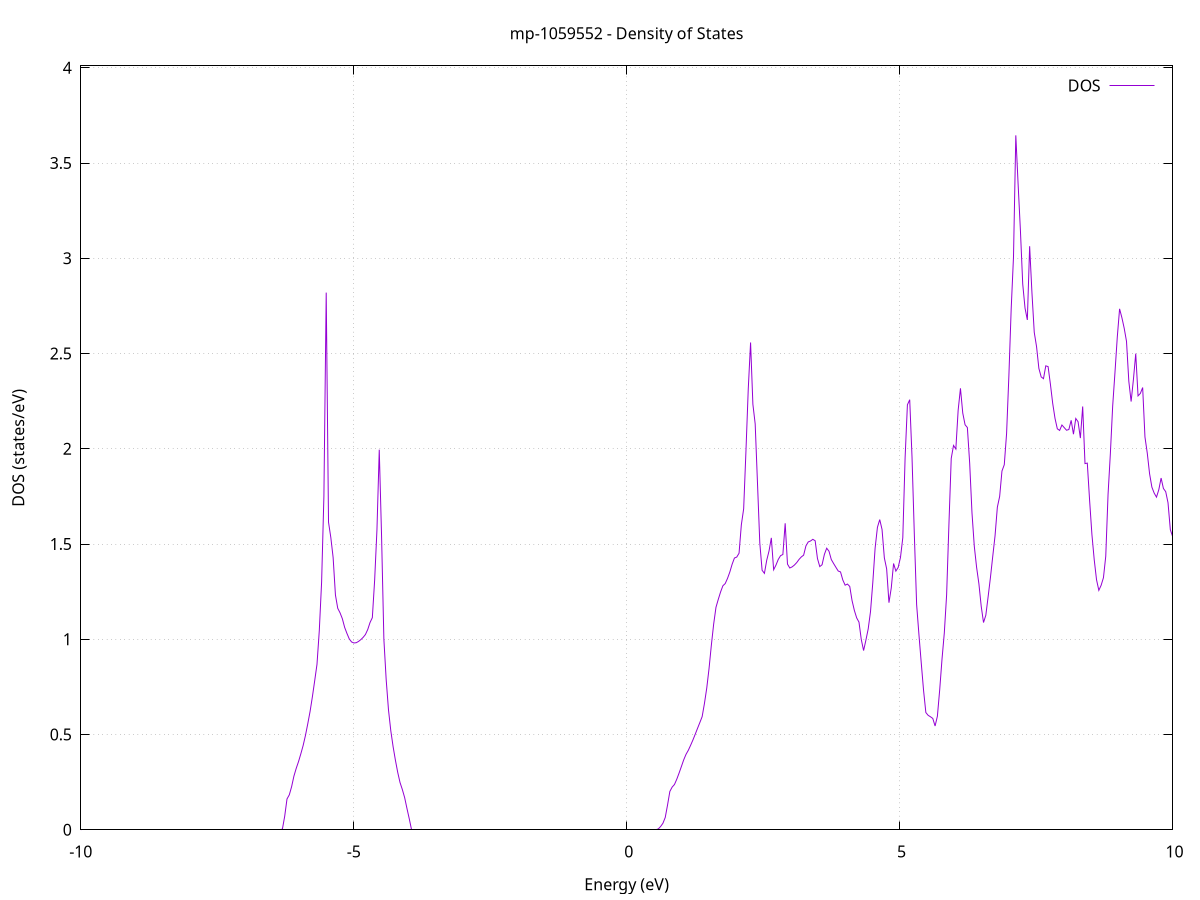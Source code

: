 set title 'mp-1059552 - Density of States'
set xlabel 'Energy (eV)'
set ylabel 'DOS (states/eV)'
set grid
set xrange [-10:10]
set yrange [0:4.010]
set xzeroaxis lt -1
set terminal png size 800,600
set output 'mp-1059552_dos_gnuplot.png'
plot '-' using 1:2 with lines title 'DOS'
-39.643500 0.000000
-39.601200 0.000000
-39.559000 0.000000
-39.516700 0.000000
-39.474500 0.000000
-39.432200 0.000000
-39.389900 0.000000
-39.347700 0.000000
-39.305400 0.000000
-39.263200 0.000000
-39.220900 0.000000
-39.178700 0.000000
-39.136400 0.000000
-39.094200 0.000000
-39.051900 0.000000
-39.009700 0.000000
-38.967400 0.000000
-38.925200 0.000000
-38.882900 0.000000
-38.840700 0.000000
-38.798400 0.000000
-38.756200 0.000000
-38.713900 0.000000
-38.671700 0.000000
-38.629400 0.000000
-38.587200 0.000000
-38.544900 0.000000
-38.502700 0.000000
-38.460400 0.000000
-38.418200 0.000000
-38.375900 0.000000
-38.333700 0.000000
-38.291400 0.000000
-38.249100 0.000000
-38.206900 0.000000
-38.164600 0.000000
-38.122400 0.000000
-38.080100 0.000000
-38.037900 0.000000
-37.995600 0.000000
-37.953400 0.000000
-37.911100 0.000000
-37.868900 0.000000
-37.826600 0.000000
-37.784400 0.000000
-37.742100 0.000000
-37.699900 0.000000
-37.657600 0.000000
-37.615400 0.000000
-37.573100 0.000000
-37.530900 0.000000
-37.488600 0.000000
-37.446400 0.000000
-37.404100 0.000000
-37.361900 0.000000
-37.319600 0.000000
-37.277400 0.000000
-37.235100 0.000000
-37.192800 0.000000
-37.150600 0.000000
-37.108300 0.000000
-37.066100 0.000000
-37.023800 0.000000
-36.981600 0.000000
-36.939300 0.000000
-36.897100 0.000000
-36.854800 0.000000
-36.812600 0.000000
-36.770300 0.000000
-36.728100 0.000000
-36.685800 0.000000
-36.643600 0.000000
-36.601300 0.000000
-36.559100 0.000000
-36.516800 0.000000
-36.474600 0.000000
-36.432300 0.000000
-36.390100 0.000000
-36.347800 0.000000
-36.305600 0.000000
-36.263300 0.000000
-36.221100 0.000000
-36.178800 0.000000
-36.136600 0.000000
-36.094300 0.000000
-36.052000 0.000000
-36.009800 0.000000
-35.967500 0.000000
-35.925300 0.000000
-35.883000 0.000000
-35.840800 0.000000
-35.798500 26.746500
-35.756300 26.585500
-35.714000 0.000000
-35.671800 0.000000
-35.629500 0.000000
-35.587300 0.000000
-35.545000 0.000000
-35.502800 0.000000
-35.460500 0.000000
-35.418300 0.000000
-35.376000 0.000000
-35.333800 0.000000
-35.291500 0.000000
-35.249300 0.000000
-35.207000 0.000000
-35.164800 0.000000
-35.122500 0.000000
-35.080300 0.000000
-35.038000 0.000000
-34.995800 0.000000
-34.953500 0.000000
-34.911200 0.000000
-34.869000 0.000000
-34.826700 0.000000
-34.784500 0.000000
-34.742200 0.000000
-34.700000 0.000000
-34.657700 0.000000
-34.615500 0.000000
-34.573200 0.000000
-34.531000 0.000000
-34.488700 0.000000
-34.446500 0.000000
-34.404200 0.000000
-34.362000 0.000000
-34.319700 0.000000
-34.277500 0.000000
-34.235200 0.000000
-34.193000 0.000000
-34.150700 0.000000
-34.108500 0.000000
-34.066200 0.000000
-34.024000 0.000000
-33.981700 0.000000
-33.939500 0.000000
-33.897200 0.000000
-33.854900 0.000000
-33.812700 0.000000
-33.770400 0.000000
-33.728200 0.000000
-33.685900 0.000000
-33.643700 0.000000
-33.601400 0.000000
-33.559200 0.000000
-33.516900 0.000000
-33.474700 0.000000
-33.432400 0.000000
-33.390200 0.000000
-33.347900 0.000000
-33.305700 0.000000
-33.263400 0.000000
-33.221200 0.000000
-33.178900 0.000000
-33.136700 0.000000
-33.094400 0.000000
-33.052200 0.000000
-33.009900 0.000000
-32.967700 0.000000
-32.925400 0.000000
-32.883200 0.000000
-32.840900 0.000000
-32.798700 0.000000
-32.756400 0.000000
-32.714100 0.000000
-32.671900 0.000000
-32.629600 0.000000
-32.587400 0.000000
-32.545100 0.000000
-32.502900 0.000000
-32.460600 0.000000
-32.418400 0.000000
-32.376100 0.000000
-32.333900 0.000000
-32.291600 0.000000
-32.249400 0.000000
-32.207100 0.000000
-32.164900 0.000000
-32.122600 0.000000
-32.080400 0.000000
-32.038100 0.000000
-31.995900 0.000000
-31.953600 0.000000
-31.911400 0.000000
-31.869100 0.000000
-31.826900 0.000000
-31.784600 0.000000
-31.742400 0.000000
-31.700100 0.000000
-31.657800 0.000000
-31.615600 0.000000
-31.573300 0.000000
-31.531100 0.000000
-31.488800 0.000000
-31.446600 0.000000
-31.404300 0.000000
-31.362100 0.000000
-31.319800 0.000000
-31.277600 0.000000
-31.235300 0.000000
-31.193100 0.000000
-31.150800 0.000000
-31.108600 0.000000
-31.066300 0.000000
-31.024100 0.000000
-30.981800 0.000000
-30.939600 0.000000
-30.897300 0.000000
-30.855100 0.000000
-30.812800 0.000000
-30.770600 0.000000
-30.728300 0.000000
-30.686100 0.000000
-30.643800 0.000000
-30.601600 0.000000
-30.559300 0.000000
-30.517000 0.000000
-30.474800 0.000000
-30.432500 0.000000
-30.390300 0.000000
-30.348000 0.000000
-30.305800 0.000000
-30.263500 0.000000
-30.221300 0.000000
-30.179000 0.000000
-30.136800 0.000000
-30.094500 0.000000
-30.052300 0.000000
-30.010000 0.000000
-29.967800 0.000000
-29.925500 0.000000
-29.883300 0.000000
-29.841000 0.000000
-29.798800 0.000000
-29.756500 0.000000
-29.714300 0.000000
-29.672000 0.000000
-29.629800 0.000000
-29.587500 0.000000
-29.545300 0.000000
-29.503000 0.000000
-29.460700 0.000000
-29.418500 0.000000
-29.376200 0.000000
-29.334000 0.000000
-29.291700 0.000000
-29.249500 0.000000
-29.207200 0.000000
-29.165000 0.000000
-29.122700 0.000000
-29.080500 0.000000
-29.038200 0.000000
-28.996000 0.000000
-28.953700 0.000000
-28.911500 0.000000
-28.869200 0.000000
-28.827000 0.000000
-28.784700 0.000000
-28.742500 0.000000
-28.700200 0.000000
-28.658000 0.000000
-28.615700 0.000000
-28.573500 0.000000
-28.531200 0.000000
-28.489000 0.000000
-28.446700 0.000000
-28.404500 0.000000
-28.362200 0.000000
-28.319900 0.000000
-28.277700 0.000000
-28.235400 0.000000
-28.193200 0.000000
-28.150900 0.000000
-28.108700 0.000000
-28.066400 0.000000
-28.024200 0.000000
-27.981900 0.000000
-27.939700 0.000000
-27.897400 0.000000
-27.855200 0.000000
-27.812900 0.000000
-27.770700 0.000000
-27.728400 0.000000
-27.686200 0.000000
-27.643900 0.000000
-27.601700 0.000000
-27.559400 0.000000
-27.517200 0.000000
-27.474900 0.000000
-27.432700 0.000000
-27.390400 0.000000
-27.348200 0.000000
-27.305900 0.000000
-27.263600 0.000000
-27.221400 0.000000
-27.179100 0.000000
-27.136900 0.000000
-27.094600 0.000000
-27.052400 0.000000
-27.010100 0.000000
-26.967900 0.000000
-26.925600 0.000000
-26.883400 0.000000
-26.841100 0.000000
-26.798900 0.000000
-26.756600 0.000000
-26.714400 0.000000
-26.672100 0.000000
-26.629900 0.000000
-26.587600 0.000000
-26.545400 0.000000
-26.503100 0.000000
-26.460900 0.000000
-26.418600 0.000000
-26.376400 0.000000
-26.334100 0.000000
-26.291900 0.000000
-26.249600 0.000000
-26.207400 0.000000
-26.165100 0.000000
-26.122800 0.000000
-26.080600 0.000000
-26.038300 0.000000
-25.996100 0.000000
-25.953800 0.000000
-25.911600 0.000000
-25.869300 0.000000
-25.827100 0.000000
-25.784800 0.000000
-25.742600 0.000000
-25.700300 0.000000
-25.658100 0.000000
-25.615800 0.000000
-25.573600 0.000000
-25.531300 0.000000
-25.489100 0.000000
-25.446800 0.000000
-25.404600 0.000000
-25.362300 0.000000
-25.320100 0.000000
-25.277800 0.000000
-25.235600 0.000000
-25.193300 0.000000
-25.151100 0.000000
-25.108800 0.000000
-25.066500 0.000000
-25.024300 0.000000
-24.982000 0.000000
-24.939800 0.000000
-24.897500 0.000000
-24.855300 0.000000
-24.813000 0.000000
-24.770800 0.000000
-24.728500 0.000000
-24.686300 0.000000
-24.644000 0.000000
-24.601800 0.000000
-24.559500 0.000000
-24.517300 0.000000
-24.475000 0.000000
-24.432800 0.000000
-24.390500 0.000000
-24.348300 0.000000
-24.306000 0.000000
-24.263800 0.000000
-24.221500 0.000000
-24.179300 0.000000
-24.137000 0.000000
-24.094800 0.000000
-24.052500 0.000000
-24.010300 0.000000
-23.968000 0.000000
-23.925700 0.000000
-23.883500 0.000000
-23.841200 0.000000
-23.799000 0.000000
-23.756700 0.000000
-23.714500 0.000000
-23.672200 0.000000
-23.630000 0.000000
-23.587700 0.000000
-23.545500 0.000000
-23.503200 0.000000
-23.461000 0.000000
-23.418700 0.000000
-23.376500 0.000000
-23.334200 0.000000
-23.292000 0.000000
-23.249700 0.000000
-23.207500 0.000000
-23.165200 0.000000
-23.123000 0.000000
-23.080700 0.000000
-23.038500 0.000000
-22.996200 0.000000
-22.954000 0.000000
-22.911700 0.000000
-22.869500 0.000000
-22.827200 0.000000
-22.784900 0.000000
-22.742700 0.000000
-22.700400 0.000000
-22.658200 0.000000
-22.615900 0.000000
-22.573700 0.000000
-22.531400 0.000000
-22.489200 0.000000
-22.446900 0.000000
-22.404700 0.000000
-22.362400 0.000000
-22.320200 0.000000
-22.277900 0.000000
-22.235700 0.000000
-22.193400 0.000000
-22.151200 0.000000
-22.108900 0.000000
-22.066700 0.000000
-22.024400 0.000000
-21.982200 0.000000
-21.939900 0.000000
-21.897700 0.000000
-21.855400 0.000000
-21.813200 0.000000
-21.770900 0.000000
-21.728600 0.000000
-21.686400 0.000000
-21.644100 0.000000
-21.601900 0.000000
-21.559600 0.000000
-21.517400 0.000000
-21.475100 0.000000
-21.432900 0.000000
-21.390600 0.000000
-21.348400 0.000000
-21.306100 0.000000
-21.263900 0.000000
-21.221600 0.000000
-21.179400 0.000000
-21.137100 0.000000
-21.094900 0.000000
-21.052600 0.000000
-21.010400 0.000000
-20.968100 0.000000
-20.925900 0.000000
-20.883600 0.000000
-20.841400 0.000000
-20.799100 0.000000
-20.756900 0.000000
-20.714600 0.000000
-20.672400 0.000000
-20.630100 0.000000
-20.587800 0.000000
-20.545600 0.000000
-20.503300 0.000000
-20.461100 0.000000
-20.418800 0.000000
-20.376600 0.000000
-20.334300 0.000000
-20.292100 0.000000
-20.249800 0.000000
-20.207600 0.000000
-20.165300 0.000000
-20.123100 0.000000
-20.080800 0.000000
-20.038600 0.000000
-19.996300 0.000000
-19.954100 0.000000
-19.911800 0.000000
-19.869600 0.000000
-19.827300 0.000000
-19.785100 0.000000
-19.742800 0.000000
-19.700600 0.000000
-19.658300 0.000000
-19.616100 0.000000
-19.573800 0.000000
-19.531500 0.000000
-19.489300 0.000000
-19.447000 0.000000
-19.404800 0.000000
-19.362500 0.000000
-19.320300 0.000000
-19.278000 0.000000
-19.235800 0.000000
-19.193500 0.000000
-19.151300 0.000000
-19.109000 0.000000
-19.066800 0.000000
-19.024500 0.000000
-18.982300 0.000000
-18.940000 0.000000
-18.897800 0.000000
-18.855500 0.000000
-18.813300 0.000000
-18.771000 0.000000
-18.728800 0.000000
-18.686500 0.000000
-18.644300 0.000000
-18.602000 0.000000
-18.559800 0.000000
-18.517500 0.000000
-18.475300 0.000000
-18.433000 0.000000
-18.390700 0.000000
-18.348500 0.000000
-18.306200 0.000000
-18.264000 0.000000
-18.221700 0.000000
-18.179500 0.000000
-18.137200 0.000000
-18.095000 0.000000
-18.052700 0.000000
-18.010500 0.000000
-17.968200 0.000000
-17.926000 0.000000
-17.883700 0.000000
-17.841500 0.000000
-17.799200 0.000000
-17.757000 0.000000
-17.714700 0.000000
-17.672500 0.000000
-17.630200 0.000000
-17.588000 0.000000
-17.545700 0.000000
-17.503500 0.000000
-17.461200 0.000000
-17.419000 0.000000
-17.376700 0.000000
-17.334400 0.000000
-17.292200 0.000000
-17.249900 0.000000
-17.207700 0.000000
-17.165400 0.000000
-17.123200 0.000000
-17.080900 0.000000
-17.038700 0.000000
-16.996400 0.000000
-16.954200 0.000000
-16.911900 0.000000
-16.869700 0.000000
-16.827400 0.000000
-16.785200 0.000000
-16.742900 0.000000
-16.700700 0.000000
-16.658400 0.000000
-16.616200 0.000000
-16.573900 0.000000
-16.531700 0.000000
-16.489400 0.000000
-16.447200 0.000000
-16.404900 0.000000
-16.362700 0.000000
-16.320400 0.000000
-16.278200 0.000000
-16.235900 0.000000
-16.193600 0.000000
-16.151400 0.000000
-16.109100 0.000000
-16.066900 0.000000
-16.024600 0.000000
-15.982400 0.000000
-15.940100 0.000000
-15.897900 0.000000
-15.855600 0.000000
-15.813400 0.000000
-15.771100 0.000000
-15.728900 0.000000
-15.686600 0.000000
-15.644400 0.000000
-15.602100 2.682000
-15.559900 5.584900
-15.517600 12.081700
-15.475400 18.002000
-15.433100 20.705800
-15.390900 26.915500
-15.348600 19.322600
-15.306400 15.113800
-15.264100 1.809300
-15.221900 1.809400
-15.179600 1.813200
-15.137300 1.917000
-15.095100 1.917100
-15.052800 1.917300
-15.010600 2.542400
-14.968300 2.694400
-14.926100 2.694700
-14.883800 7.432100
-14.841600 0.000000
-14.799300 0.000000
-14.757100 0.000000
-14.714800 0.000000
-14.672600 0.000000
-14.630300 0.000000
-14.588100 0.000000
-14.545800 0.000000
-14.503600 0.000000
-14.461300 0.000000
-14.419100 0.000000
-14.376800 0.000000
-14.334600 0.000000
-14.292300 0.000000
-14.250100 0.000000
-14.207800 0.000000
-14.165600 0.000000
-14.123300 0.000000
-14.081100 0.000000
-14.038800 0.000000
-13.996500 0.000000
-13.954300 0.000000
-13.912000 0.000000
-13.869800 0.000000
-13.827500 0.000000
-13.785300 0.000000
-13.743000 0.000000
-13.700800 0.000000
-13.658500 0.000000
-13.616300 0.000000
-13.574000 0.000000
-13.531800 0.000000
-13.489500 0.000000
-13.447300 0.000000
-13.405000 0.000000
-13.362800 0.000000
-13.320500 0.000000
-13.278300 0.000000
-13.236000 0.000000
-13.193800 0.000000
-13.151500 0.000000
-13.109300 0.000000
-13.067000 0.000000
-13.024800 0.000000
-12.982500 0.000000
-12.940200 0.000000
-12.898000 0.000000
-12.855700 0.000000
-12.813500 0.000000
-12.771200 0.000000
-12.729000 0.000000
-12.686700 0.000000
-12.644500 0.000000
-12.602200 0.000000
-12.560000 0.000000
-12.517700 0.000000
-12.475500 0.000000
-12.433200 0.000000
-12.391000 0.000000
-12.348700 0.000000
-12.306500 0.000000
-12.264200 0.000000
-12.222000 0.000000
-12.179700 0.000000
-12.137500 0.000000
-12.095200 0.000000
-12.053000 0.000000
-12.010700 0.000000
-11.968500 0.000000
-11.926200 0.000000
-11.884000 0.000000
-11.841700 0.000000
-11.799400 0.000000
-11.757200 0.000000
-11.714900 0.000000
-11.672700 0.000000
-11.630400 0.000000
-11.588200 0.000000
-11.545900 0.000000
-11.503700 0.000000
-11.461400 0.000000
-11.419200 0.000000
-11.376900 0.000000
-11.334700 0.000000
-11.292400 0.000000
-11.250200 0.000000
-11.207900 0.000000
-11.165700 0.000000
-11.123400 0.000000
-11.081200 0.000000
-11.038900 0.000000
-10.996700 0.000000
-10.954400 0.000000
-10.912200 0.000000
-10.869900 0.000000
-10.827700 0.000000
-10.785400 0.000000
-10.743200 0.000000
-10.700900 0.000000
-10.658600 0.000000
-10.616400 0.000000
-10.574100 0.000000
-10.531900 0.000000
-10.489600 0.000000
-10.447400 0.000000
-10.405100 0.000000
-10.362900 0.000000
-10.320600 0.000000
-10.278400 0.000000
-10.236100 0.000000
-10.193900 0.000000
-10.151600 0.000000
-10.109400 0.000000
-10.067100 0.000000
-10.024900 0.000000
-9.982600 0.000000
-9.940400 0.000000
-9.898100 0.000000
-9.855900 0.000000
-9.813600 0.000000
-9.771400 0.000000
-9.729100 0.000000
-9.686900 0.000000
-9.644600 0.000000
-9.602300 0.000000
-9.560100 0.000000
-9.517800 0.000000
-9.475600 0.000000
-9.433300 0.000000
-9.391100 0.000000
-9.348800 0.000000
-9.306600 0.000000
-9.264300 0.000000
-9.222100 0.000000
-9.179800 0.000000
-9.137600 0.000000
-9.095300 0.000000
-9.053100 0.000000
-9.010800 0.000000
-8.968600 0.000000
-8.926300 0.000000
-8.884100 0.000000
-8.841800 0.000000
-8.799600 0.000000
-8.757300 0.000000
-8.715100 0.000000
-8.672800 0.000000
-8.630600 0.000000
-8.588300 0.000000
-8.546100 0.000000
-8.503800 0.000000
-8.461500 0.000000
-8.419300 0.000000
-8.377000 0.000000
-8.334800 0.000000
-8.292500 0.000000
-8.250300 0.000000
-8.208000 0.000000
-8.165800 0.000000
-8.123500 0.000000
-8.081300 0.000000
-8.039000 0.000000
-7.996800 0.000000
-7.954500 0.000000
-7.912300 0.000000
-7.870000 0.000000
-7.827800 0.000000
-7.785500 0.000000
-7.743300 0.000000
-7.701000 0.000000
-7.658800 0.000000
-7.616500 0.000000
-7.574300 0.000000
-7.532000 0.000000
-7.489800 0.000000
-7.447500 0.000000
-7.405200 0.000000
-7.363000 0.000000
-7.320700 0.000000
-7.278500 0.000000
-7.236200 0.000000
-7.194000 0.000000
-7.151700 0.000000
-7.109500 0.000000
-7.067200 0.000000
-7.025000 0.000000
-6.982700 0.000000
-6.940500 0.000000
-6.898200 0.000000
-6.856000 0.000000
-6.813700 0.000000
-6.771500 0.000000
-6.729200 0.000000
-6.687000 0.000000
-6.644700 0.000000
-6.602500 0.000000
-6.560200 0.000000
-6.518000 0.000000
-6.475700 0.000000
-6.433500 0.000000
-6.391200 0.000000
-6.349000 0.000000
-6.306700 0.003300
-6.264400 0.071100
-6.222200 0.161800
-6.179900 0.183500
-6.137700 0.226300
-6.095400 0.281900
-6.053200 0.322600
-6.010900 0.358000
-5.968700 0.398900
-5.926400 0.442600
-5.884200 0.495100
-5.841900 0.556300
-5.799700 0.620900
-5.757400 0.697800
-5.715200 0.781700
-5.672900 0.868300
-5.630700 1.045100
-5.588400 1.299600
-5.546200 1.750700
-5.503900 2.819900
-5.461700 1.614600
-5.419400 1.534000
-5.377200 1.429100
-5.334900 1.232500
-5.292700 1.162600
-5.250400 1.138800
-5.208100 1.107800
-5.165900 1.062200
-5.123600 1.030300
-5.081400 1.001800
-5.039100 0.985900
-4.996900 0.980700
-4.954600 0.981900
-4.912400 0.988600
-4.870100 0.998100
-4.827900 1.009900
-4.785600 1.025000
-4.743400 1.051100
-4.701100 1.087900
-4.658900 1.113500
-4.616600 1.310400
-4.574400 1.575000
-4.532100 1.995100
-4.489900 1.542500
-4.447600 1.000300
-4.405400 0.788300
-4.363100 0.629500
-4.320900 0.520400
-4.278600 0.436600
-4.236400 0.365500
-4.194100 0.301700
-4.151900 0.248300
-4.109600 0.211600
-4.067300 0.169300
-4.025100 0.112500
-3.982800 0.058200
-3.940600 0.000000
-3.898300 0.000000
-3.856100 0.000000
-3.813800 0.000000
-3.771600 0.000000
-3.729300 0.000000
-3.687100 0.000000
-3.644800 0.000000
-3.602600 0.000000
-3.560300 0.000000
-3.518100 0.000000
-3.475800 0.000000
-3.433600 0.000000
-3.391300 0.000000
-3.349100 0.000000
-3.306800 0.000000
-3.264600 0.000000
-3.222300 0.000000
-3.180100 0.000000
-3.137800 0.000000
-3.095600 0.000000
-3.053300 0.000000
-3.011000 0.000000
-2.968800 0.000000
-2.926500 0.000000
-2.884300 0.000000
-2.842000 0.000000
-2.799800 0.000000
-2.757500 0.000000
-2.715300 0.000000
-2.673000 0.000000
-2.630800 0.000000
-2.588500 0.000000
-2.546300 0.000000
-2.504000 0.000000
-2.461800 0.000000
-2.419500 0.000000
-2.377300 0.000000
-2.335000 0.000000
-2.292800 0.000000
-2.250500 0.000000
-2.208300 0.000000
-2.166000 0.000000
-2.123800 0.000000
-2.081500 0.000000
-2.039300 0.000000
-1.997000 0.000000
-1.954800 0.000000
-1.912500 0.000000
-1.870200 0.000000
-1.828000 0.000000
-1.785700 0.000000
-1.743500 0.000000
-1.701200 0.000000
-1.659000 0.000000
-1.616700 0.000000
-1.574500 0.000000
-1.532200 0.000000
-1.490000 0.000000
-1.447700 0.000000
-1.405500 0.000000
-1.363200 0.000000
-1.321000 0.000000
-1.278700 0.000000
-1.236500 0.000000
-1.194200 0.000000
-1.152000 0.000000
-1.109700 0.000000
-1.067500 0.000000
-1.025200 0.000000
-0.983000 0.000000
-0.940700 0.000000
-0.898500 0.000000
-0.856200 0.000000
-0.813900 0.000000
-0.771700 0.000000
-0.729400 0.000000
-0.687200 0.000000
-0.644900 0.000000
-0.602700 0.000000
-0.560400 0.000000
-0.518200 0.000000
-0.475900 0.000000
-0.433700 0.000000
-0.391400 0.000000
-0.349200 0.000000
-0.306900 0.000000
-0.264700 0.000000
-0.222400 0.000000
-0.180200 0.000000
-0.137900 0.000000
-0.095700 0.000000
-0.053400 0.000000
-0.011200 0.000000
0.031100 0.000000
0.073300 0.000000
0.115600 0.000000
0.157800 0.000000
0.200100 0.000000
0.242300 0.000000
0.284600 0.000000
0.326900 0.000000
0.369100 0.000000
0.411400 0.000000
0.453600 0.000000
0.495900 0.000000
0.538100 0.000000
0.580400 0.004500
0.622600 0.017400
0.664900 0.034300
0.707100 0.064700
0.749400 0.130300
0.791600 0.201400
0.833900 0.224100
0.876100 0.237700
0.918400 0.265400
0.960600 0.297700
1.002900 0.332000
1.045100 0.366900
1.087400 0.395800
1.129600 0.417200
1.171900 0.443500
1.214100 0.471300
1.256400 0.501600
1.298600 0.532400
1.340900 0.562800
1.383100 0.593800
1.425400 0.663300
1.467700 0.744100
1.509900 0.847300
1.552200 0.970000
1.594400 1.080200
1.636700 1.168000
1.678900 1.209700
1.721200 1.248600
1.763400 1.281000
1.805700 1.292400
1.847900 1.319600
1.890200 1.353000
1.932400 1.393800
1.974700 1.426500
2.016900 1.431500
2.059200 1.451800
2.101400 1.601300
2.143700 1.684700
2.185900 1.989500
2.228200 2.315400
2.270400 2.558000
2.312700 2.233800
2.354900 2.130500
2.397200 1.818300
2.439400 1.504900
2.481700 1.362200
2.524000 1.346000
2.566200 1.414900
2.608500 1.463600
2.650700 1.532300
2.693000 1.364900
2.735200 1.389200
2.777500 1.419000
2.819700 1.438900
2.862000 1.445000
2.904200 1.608900
2.946500 1.394600
2.988700 1.374200
3.031000 1.379900
3.073200 1.389600
3.115500 1.402500
3.157700 1.419000
3.200000 1.432300
3.242200 1.441500
3.284500 1.490300
3.326700 1.511000
3.369000 1.516000
3.411200 1.524700
3.453500 1.517200
3.495700 1.424200
3.538000 1.381600
3.580200 1.391300
3.622500 1.445400
3.664800 1.478100
3.707000 1.462300
3.749300 1.418500
3.791500 1.397700
3.833800 1.377700
3.876000 1.358300
3.918300 1.353500
3.960500 1.310900
4.002800 1.284000
4.045000 1.289800
4.087300 1.277300
4.129500 1.203200
4.171800 1.151400
4.214000 1.112400
4.256300 1.089900
4.298500 0.999100
4.340800 0.940700
4.383000 0.995200
4.425300 1.054500
4.467500 1.145200
4.509800 1.298500
4.552000 1.478600
4.594300 1.587600
4.636500 1.628300
4.678800 1.576600
4.721100 1.427300
4.763300 1.369500
4.805600 1.192000
4.847800 1.269400
4.890100 1.397800
4.932300 1.357900
4.974600 1.377200
5.016800 1.430100
5.059100 1.533100
5.101300 1.952500
5.143600 2.230900
5.185800 2.257700
5.228100 1.955600
5.270300 1.551000
5.312600 1.181700
5.354800 1.024600
5.397100 0.875900
5.439300 0.731900
5.481600 0.615200
5.523800 0.600700
5.566100 0.593200
5.608300 0.584500
5.650600 0.544700
5.692800 0.596100
5.735100 0.734600
5.777300 0.895100
5.819600 1.033100
5.861900 1.232600
5.904100 1.603000
5.946400 1.949600
5.988600 2.017500
6.030900 1.998600
6.073100 2.202200
6.115400 2.317300
6.157600 2.187500
6.199900 2.126100
6.242100 2.111400
6.284400 1.924000
6.326600 1.663700
6.368900 1.488400
6.411100 1.377800
6.453400 1.291100
6.495600 1.173500
6.537900 1.087900
6.580100 1.126200
6.622400 1.223500
6.664600 1.324100
6.706900 1.435000
6.749100 1.543400
6.791400 1.693400
6.833600 1.750100
6.875900 1.883300
6.918200 1.916200
6.960400 2.079400
7.002700 2.384300
7.044900 2.734900
7.087200 3.007900
7.129400 3.645400
7.171700 3.389500
7.213900 3.146300
7.256200 2.864300
7.298400 2.738500
7.340700 2.676400
7.382900 3.063400
7.425200 2.818500
7.467400 2.611200
7.509700 2.535800
7.551900 2.422200
7.594200 2.377300
7.636400 2.368000
7.678700 2.435400
7.720900 2.431400
7.763200 2.339400
7.805400 2.238300
7.847700 2.159500
7.889900 2.104900
7.932200 2.096300
7.974400 2.124700
8.016700 2.111000
8.059000 2.097300
8.101200 2.101000
8.143500 2.149500
8.185700 2.076500
8.228000 2.159100
8.270200 2.141800
8.312500 2.056100
8.354700 2.221900
8.397000 1.922300
8.439200 1.924700
8.481500 1.728800
8.523700 1.550200
8.566000 1.417700
8.608200 1.312600
8.650500 1.256800
8.692700 1.283500
8.735000 1.323400
8.777200 1.435700
8.819500 1.760900
8.861700 1.974300
8.904000 2.224100
8.946200 2.401100
8.988500 2.586000
9.030700 2.734600
9.073000 2.688100
9.115300 2.632600
9.157500 2.563800
9.199800 2.354300
9.242000 2.247800
9.284300 2.364300
9.326500 2.499500
9.368800 2.277700
9.411000 2.290500
9.453300 2.321500
9.495500 2.061900
9.537800 1.977200
9.580000 1.869300
9.622300 1.798600
9.664500 1.767300
9.706800 1.746200
9.749000 1.785200
9.791300 1.846500
9.833500 1.791600
9.875800 1.774800
9.918000 1.716400
9.960300 1.575100
10.002500 1.539100
10.044800 1.485000
10.087000 1.443300
10.129300 1.511400
10.171500 1.387000
10.213800 1.407400
10.256100 1.391100
10.298300 1.390600
10.340600 1.377200
10.382800 1.343300
10.425100 1.316300
10.467300 1.302200
10.509600 1.318000
10.551800 1.300800
10.594100 1.293700
10.636300 1.305200
10.678600 1.351600
10.720800 1.412300
10.763100 1.538600
10.805300 1.628800
10.847600 1.799300
10.889800 1.926800
10.932100 1.957300
10.974300 1.976800
11.016600 1.920900
11.058800 1.980800
11.101100 2.041500
11.143300 2.065500
11.185600 2.086800
11.227800 1.993000
11.270100 2.010500
11.312400 2.182700
11.354600 2.267700
11.396900 2.333500
11.439100 2.399600
11.481400 2.409500
11.523600 2.052700
11.565900 1.821800
11.608100 1.606200
11.650400 1.534300
11.692600 1.529200
11.734900 1.442300
11.777100 1.363600
11.819400 1.145300
11.861600 1.128100
11.903900 1.083900
11.946100 1.078800
11.988400 1.090300
12.030600 1.173700
12.072900 1.140200
12.115100 1.099800
12.157400 1.171700
12.199600 1.250400
12.241900 1.268500
12.284100 1.292200
12.326400 1.346600
12.368600 1.388400
12.410900 1.411900
12.453200 1.439100
12.495400 1.485100
12.537700 1.535500
12.579900 1.603500
12.622200 1.661900
12.664400 1.637900
12.706700 1.622600
12.748900 1.599600
12.791200 1.586200
12.833400 1.589600
12.875700 1.591200
12.917900 1.588400
12.960200 1.593700
13.002400 1.707800
13.044700 1.701600
13.086900 1.709100
13.129200 1.688500
13.171400 1.624300
13.213700 1.609700
13.255900 1.597300
13.298200 1.589100
13.340400 1.631800
13.382700 1.561200
13.424900 1.522700
13.467200 1.585600
13.509500 1.619800
13.551700 1.633500
13.594000 1.576400
13.636200 1.561200
13.678500 1.590900
13.720700 1.623000
13.763000 1.649900
13.805200 1.688500
13.847500 1.738800
13.889700 1.838200
13.932000 1.867600
13.974200 1.903100
14.016500 1.936000
14.058700 2.071300
14.101000 2.192600
14.143200 2.063700
14.185500 1.945100
14.227700 1.841500
14.270000 1.779500
14.312200 1.633500
14.354500 1.561000
14.396700 1.429500
14.439000 1.337400
14.481200 1.326100
14.523500 1.329000
14.565700 1.363100
14.608000 1.422400
14.650300 1.456600
14.692500 1.502500
14.734800 1.556000
14.777000 1.674800
14.819300 1.706300
14.861500 1.793100
14.903800 1.946800
14.946000 2.017800
14.988300 2.048700
15.030500 1.940100
15.072800 1.877600
15.115000 1.838400
15.157300 1.777300
15.199500 1.678400
15.241800 1.549100
15.284000 1.421300
15.326300 1.341100
15.368500 1.296000
15.410800 1.275400
15.453000 1.271500
15.495300 1.292200
15.537500 1.330700
15.579800 1.383500
15.622000 1.477700
15.664300 1.544400
15.706500 1.559400
15.748800 1.676200
15.791100 1.858200
15.833300 2.064600
15.875600 2.106900
15.917800 2.142600
15.960100 2.125500
16.002300 2.124300
16.044600 1.957600
16.086800 1.868400
16.129100 1.773600
16.171300 1.731800
16.213600 1.642600
16.255800 1.481000
16.298100 1.436800
16.340300 1.371400
16.382600 1.281500
16.424800 1.244300
16.467100 1.197000
16.509300 1.090800
16.551600 1.040100
16.593800 1.009500
16.636100 1.017100
16.678300 1.048500
16.720600 1.130900
16.762800 1.260100
16.805100 1.383200
16.847400 1.544000
16.889600 1.662600
16.931900 1.737400
16.974100 1.818300
17.016400 1.862000
17.058600 1.900100
17.100900 1.936500
17.143100 1.875600
17.185400 1.818000
17.227600 1.678800
17.269900 1.660800
17.312100 1.662600
17.354400 1.665800
17.396600 1.719300
17.438900 1.864200
17.481100 1.991500
17.523400 2.152200
17.565600 2.293200
17.607900 2.390500
17.650100 2.660600
17.692400 2.861800
17.734600 3.183400
17.776900 3.367600
17.819100 3.406100
17.861400 3.398200
17.903600 3.513100
17.945900 3.580200
17.988200 3.534300
18.030400 3.080400
18.072700 2.719800
18.114900 2.660400
18.157200 2.521200
18.199400 2.492300
18.241700 2.467100
18.283900 2.417600
18.326200 2.372900
18.368400 2.345800
18.410700 2.297500
18.452900 2.203200
18.495200 2.161500
18.537400 1.778500
18.579700 1.636300
18.621900 1.473600
18.664200 1.397600
18.706400 1.342400
18.748700 1.336400
18.790900 1.404300
18.833200 1.549000
18.875400 1.825300
18.917700 1.997100
18.959900 2.046300
19.002200 2.097500
19.044500 2.122300
19.086700 2.146700
19.129000 2.206800
19.171200 2.314000
19.213500 2.476600
19.255700 2.564500
19.298000 2.423400
19.340200 2.499900
19.382500 2.369700
19.424700 2.405700
19.467000 2.383100
19.509200 2.402900
19.551500 2.336500
19.593700 2.301700
19.636000 2.349400
19.678200 2.638000
19.720500 2.564800
19.762700 2.373400
19.805000 2.237700
19.847200 2.101700
19.889500 1.994100
19.931700 1.960600
19.974000 1.790000
20.016200 1.782800
20.058500 1.818100
20.100700 1.863800
20.143000 1.916200
20.185300 2.108200
20.227500 2.194000
20.269800 2.193100
20.312000 2.232400
20.354300 2.249400
20.396500 2.292900
20.438800 2.309500
20.481000 2.412200
20.523300 2.444200
20.565500 2.393200
20.607800 2.221600
20.650000 2.141100
20.692300 2.070000
20.734500 2.015100
20.776800 1.961200
20.819000 1.936400
20.861300 1.928100
20.903500 1.862300
20.945800 1.673000
20.988000 1.626000
21.030300 1.696200
21.072500 1.758400
21.114800 1.828300
21.157000 1.896200
21.199300 1.965700
21.241600 1.890300
21.283800 1.978100
21.326100 1.854400
21.368300 1.798900
21.410600 1.590000
21.452800 1.524500
21.495100 1.631700
21.537300 1.702200
21.579600 1.842200
21.621800 1.994400
21.664100 2.143700
21.706300 2.180800
21.748600 2.219500
21.790800 2.439800
21.833100 2.468000
21.875300 2.562700
21.917600 2.666800
21.959800 2.500000
22.002100 2.466600
22.044300 2.452600
22.086600 2.487500
22.128800 2.616400
22.171100 2.831400
22.213300 2.935500
22.255600 3.015400
22.297800 2.919500
22.340100 2.818600
22.382400 2.743300
22.424600 2.676000
22.466900 2.531800
22.509100 2.375400
22.551400 2.180500
22.593600 2.111200
22.635900 2.065600
22.678100 2.025900
22.720400 2.102800
22.762600 2.198500
22.804900 2.318900
22.847100 2.380000
22.889400 2.327900
22.931600 2.267900
22.973900 2.264600
23.016100 2.253900
23.058400 2.223300
23.100600 2.124400
23.142900 2.028000
23.185100 2.082800
23.227400 2.163300
23.269600 2.373700
23.311900 2.608300
23.354100 2.767800
23.396400 2.833500
23.438700 3.123700
23.480900 3.236500
23.523200 3.279200
23.565400 3.303500
23.607700 3.201300
23.649900 3.220900
23.692200 3.225800
23.734400 3.231500
23.776700 3.345400
23.818900 3.305900
23.861200 3.217800
23.903400 3.173500
23.945700 3.304800
23.987900 3.299300
24.030200 3.262500
24.072400 3.077300
24.114700 2.867000
24.156900 2.680800
24.199200 2.616600
24.241400 2.541300
24.283700 2.415700
24.325900 2.329400
24.368200 2.080800
24.410400 2.014700
24.452700 1.932900
24.494900 1.923000
24.537200 1.928800
24.579500 2.005100
24.621700 2.245600
24.664000 2.384500
24.706200 2.557800
24.748500 2.838700
24.790700 3.079700
24.833000 3.248100
24.875200 3.284500
24.917500 3.343400
24.959700 3.120600
25.002000 2.874200
25.044200 2.542900
25.086500 2.280800
25.128700 2.092100
25.171000 1.875800
25.213200 1.775300
25.255500 1.701300
25.297700 1.723200
25.340000 1.956500
25.382200 2.229200
25.424500 2.485200
25.466700 2.802500
25.509000 3.171300
25.551200 3.257900
25.593500 3.266300
25.635800 3.216900
25.678000 3.049800
25.720300 2.968600
25.762500 2.866900
25.804800 2.708500
25.847000 2.568900
25.889300 2.394600
25.931500 2.237500
25.973800 2.027600
26.016000 1.983400
26.058300 2.326200
26.100500 2.409000
26.142800 2.713900
26.185000 3.203400
26.227300 3.624900
26.269500 3.452800
26.311800 3.005600
26.354000 2.872200
26.396300 2.894300
26.438500 2.724600
26.480800 2.392600
26.523000 2.281900
26.565300 2.411800
26.607500 2.506800
26.649800 2.616900
26.692000 2.806600
26.734300 2.608100
26.776600 2.584000
26.818800 2.540600
26.861100 2.463100
26.903300 2.448400
26.945600 2.419800
26.987800 2.345300
27.030100 2.336800
27.072300 2.359200
27.114600 2.307300
27.156800 2.256000
27.199100 2.197400
27.241300 2.211200
27.283600 2.260800
27.325800 2.331300
27.368100 2.440000
27.410300 2.534500
27.452600 2.581200
27.494800 2.642000
27.537100 2.781700
27.579300 2.945900
27.621600 3.077500
27.663800 3.097800
27.706100 2.957200
27.748300 3.033000
27.790600 2.857400
27.832800 2.772000
27.875100 2.729900
27.917400 2.725500
27.959600 2.795300
28.001900 2.858100
28.044100 2.890400
28.086400 3.120000
28.128600 3.081500
28.170900 2.880600
28.213100 2.869500
28.255400 2.897900
28.297600 2.947200
28.339900 3.048000
28.382100 3.215700
28.424400 3.588600
28.466600 3.731900
28.508900 3.685900
28.551100 3.378100
28.593400 3.112100
28.635600 2.778400
28.677900 2.517300
28.720100 2.479400
28.762400 2.390700
28.804600 2.266600
28.846900 2.487800
28.889100 2.764400
28.931400 2.849100
28.973700 2.929300
29.015900 2.979200
29.058200 3.016300
29.100400 2.857300
29.142700 2.854700
29.184900 2.942900
29.227200 2.883700
29.269400 2.847500
29.311700 2.681200
29.353900 2.542500
29.396200 2.515900
29.438400 2.478000
29.480700 2.526700
29.522900 2.623500
29.565200 2.693500
29.607400 2.782400
29.649700 2.988900
29.691900 3.167900
29.734200 3.272200
29.776400 3.123600
29.818700 2.943200
29.860900 2.675800
29.903200 2.675200
29.945400 2.717900
29.987700 2.804400
30.029900 2.917700
30.072200 3.131200
30.114500 3.333300
30.156700 3.310500
30.199000 3.278800
30.241200 3.288700
30.283500 3.158800
30.325700 2.982500
30.368000 2.789600
30.410200 2.617600
30.452500 2.465300
30.494700 2.426300
30.537000 2.531300
30.579200 2.595100
30.621500 2.628900
30.663700 2.730800
30.706000 2.790600
30.748200 2.827900
30.790500 2.845600
30.832700 2.828800
30.875000 2.847000
30.917200 3.040700
30.959500 3.356700
31.001700 3.327200
31.044000 3.484400
31.086200 3.531300
31.128500 3.404600
31.170800 3.433200
31.213000 3.372600
31.255300 3.409300
31.297500 3.339700
31.339800 3.258700
31.382000 3.163200
31.424300 3.094000
31.466500 3.097700
31.508800 2.994600
31.551000 2.958300
31.593300 3.173000
31.635500 3.348400
31.677800 3.380400
31.720000 3.426600
31.762300 3.526300
31.804500 3.371000
31.846800 3.068000
31.889000 3.115800
31.931300 3.185200
31.973500 3.179200
32.015800 3.142200
32.058000 3.126900
32.100300 3.093600
32.142500 3.122900
32.184800 3.195300
32.227000 3.197700
32.269300 3.184400
32.311600 3.144300
32.353800 3.015000
32.396100 2.915100
32.438300 2.591600
32.480600 2.289300
32.522800 2.070000
32.565100 2.031100
32.607300 2.100400
32.649600 2.266500
32.691800 2.689500
32.734100 3.064700
32.776300 3.329800
32.818600 3.173300
32.860800 3.058400
32.903100 2.921400
32.945300 3.081600
32.987600 3.138300
33.029800 3.181000
33.072100 3.180400
33.114300 3.168100
33.156600 3.155800
33.198800 3.125800
33.241100 3.020700
33.283300 2.842100
33.325600 2.589200
33.367900 2.587700
33.410100 2.670800
33.452400 2.687000
33.494600 2.729100
33.536900 2.803700
33.579100 2.874600
33.621400 2.977500
33.663600 3.034500
33.705900 2.886500
33.748100 2.880600
33.790400 2.913000
33.832600 3.184400
33.874900 3.295600
33.917100 3.251500
33.959400 3.053300
34.001600 2.710000
34.043900 2.584200
34.086100 2.539900
34.128400 2.509100
34.170600 2.477600
34.212900 2.549500
34.255100 2.637700
34.297400 2.781900
34.339600 3.128400
34.381900 3.289200
34.424100 3.347200
34.466400 3.265000
34.508700 3.133200
34.550900 3.107800
34.593200 3.123000
34.635400 3.313400
34.677700 3.239800
34.719900 3.224600
34.762200 3.194800
34.804400 3.157300
34.846700 3.106900
34.888900 3.071200
34.931200 3.072200
34.973400 3.158600
35.015700 3.089100
35.057900 3.007200
35.100200 2.934900
35.142400 2.908200
35.184700 2.952300
35.226900 2.966000
35.269200 2.952900
35.311400 2.933800
35.353700 2.949000
35.395900 2.903600
35.438200 2.902000
35.480400 2.956500
35.522700 3.066000
35.565000 3.422700
35.607200 3.478300
35.649500 3.285500
35.691700 3.100700
35.734000 2.976800
35.776200 2.899200
35.818500 2.804500
35.860700 2.720700
35.903000 2.654700
35.945200 2.577500
35.987500 2.518300
36.029700 2.499100
36.072000 2.652900
36.114200 2.714500
36.156500 2.695600
36.198700 2.715300
36.241000 2.769500
36.283200 2.774300
36.325500 2.773800
36.367700 2.767200
36.410000 2.802200
36.452200 2.826200
36.494500 2.827800
36.536700 2.905500
36.579000 2.839300
36.621200 2.718800
36.663500 2.534900
36.705800 2.431000
36.748000 2.391700
36.790300 2.433100
36.832500 2.542400
36.874800 2.578500
36.917000 2.618800
36.959300 2.657500
37.001500 2.671100
37.043800 2.709600
37.086000 2.904000
37.128300 3.124200
37.170500 3.216500
37.212800 3.124900
37.255000 3.006100
37.297300 2.894700
37.339500 2.835700
37.381800 2.677100
37.424000 2.721800
37.466300 2.741500
37.508500 2.765300
37.550800 2.716800
37.593000 2.618300
37.635300 2.566700
37.677500 2.607700
37.719800 2.736100
37.762100 2.854100
37.804300 2.924400
37.846600 3.032100
37.888800 3.165300
37.931100 3.152400
37.973300 2.919200
38.015600 2.794300
38.057800 2.758600
38.100100 2.723000
38.142300 2.653800
38.184600 2.648400
38.226800 2.621400
38.269100 2.645000
38.311300 2.727900
38.353600 2.805700
38.395800 2.915400
38.438100 2.909400
38.480300 2.898600
38.522600 2.870200
38.564800 2.828800
38.607100 2.747500
38.649300 2.734400
38.691600 2.774800
38.733800 2.832500
38.776100 2.732900
38.818300 2.449900
38.860600 2.346000
38.902900 2.097900
38.945100 1.993900
38.987400 1.966600
39.029600 1.954700
39.071900 1.952300
39.114100 1.948600
39.156400 1.953500
39.198600 2.038200
39.240900 1.977300
39.283100 1.899300
39.325400 1.839000
39.367600 1.769600
39.409900 1.367900
39.452100 1.143200
39.494400 1.002000
39.536600 0.958800
39.578900 0.932200
39.621100 0.896500
39.663400 0.862100
39.705600 0.834000
39.747900 0.812300
39.790100 0.794400
39.832400 0.786400
39.874600 0.817500
39.916900 0.864100
39.959100 0.862300
40.001400 0.793400
40.043700 0.722300
40.085900 0.660200
40.128200 0.574700
40.170400 0.463600
40.212700 0.334900
40.254900 0.185300
40.297200 0.111400
40.339400 0.111900
40.381700 0.111400
40.423900 0.056300
40.466200 0.049400
40.508400 0.042000
40.550700 0.036000
40.592900 0.030400
40.635200 0.025400
40.677400 0.020800
40.719700 0.017100
40.761900 0.015500
40.804200 0.014200
40.846400 0.013000
40.888700 0.008500
40.930900 0.002600
40.973200 0.000600
41.015400 0.000000
41.057700 0.000000
41.100000 0.000000
41.142200 0.000000
41.184500 0.000000
41.226700 0.000000
41.269000 0.000000
41.311200 0.000000
41.353500 0.000000
41.395700 0.000000
41.438000 0.000000
41.480200 0.000000
41.522500 0.000000
41.564700 0.000000
41.607000 0.000000
41.649200 0.000000
41.691500 0.000000
41.733700 0.000000
41.776000 0.000000
41.818200 0.000000
41.860500 0.000000
41.902700 0.000000
41.945000 0.000000
41.987200 0.000000
42.029500 0.000000
42.071700 0.000000
42.114000 0.000000
42.156200 0.000000
42.198500 0.000000
42.240800 0.000000
42.283000 0.000000
42.325300 0.000000
42.367500 0.000000
42.409800 0.000000
42.452000 0.000000
42.494300 0.000000
42.536500 0.000000
42.578800 0.000000
42.621000 0.000000
42.663300 0.000000
42.705500 0.000000
42.747800 0.000000
42.790000 0.000000
42.832300 0.000000
42.874500 0.000000
42.916800 0.000000
42.959000 0.000000
43.001300 0.000000
43.043500 0.000000
43.085800 0.000000
43.128000 0.000000
43.170300 0.000000
43.212500 0.000000
43.254800 0.000000
43.297100 0.000000
43.339300 0.000000
43.381600 0.000000
43.423800 0.000000
43.466100 0.000000
43.508300 0.000000
43.550600 0.000000
43.592800 0.000000
43.635100 0.000000
43.677300 0.000000
43.719600 0.000000
43.761800 0.000000
43.804100 0.000000
43.846300 0.000000
43.888600 0.000000
43.930800 0.000000
43.973100 0.000000
44.015300 0.000000
44.057600 0.000000
44.099800 0.000000
44.142100 0.000000
44.184300 0.000000
44.226600 0.000000
44.268800 0.000000
44.311100 0.000000
44.353300 0.000000
44.395600 0.000000
44.437900 0.000000
44.480100 0.000000
44.522400 0.000000
44.564600 0.000000
44.606900 0.000000
44.649100 0.000000
44.691400 0.000000
44.733600 0.000000
44.775900 0.000000
44.818100 0.000000
44.860400 0.000000
e
